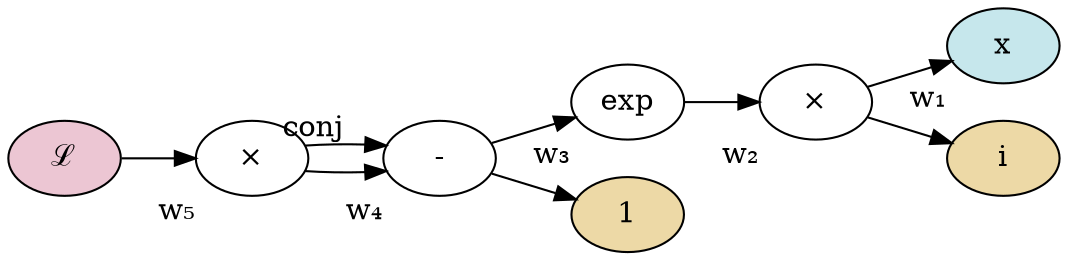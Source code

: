 digraph graphname {
    graph [truecolor=true bgcolor="transparent"]
	node [style=filled fillcolor="white"]

    rankdir=LR;

    // Labelling
    x    [ xlabel="w&#8321;" ]
    mul1 [ xlabel="w&#8322;" ]
    exp  [ xlabel="w&#8323;" ]
    decrement [ xlabel="w&#8324;" ]
    mul2 [ xlabel="w&#8325;" ]

    //  Names
    imag [ label="i" ]
    loss [ label="&#8466;" ]
    mul1 [ label="&times;" ]
    mul2 [ label="&times;" ]
    decrement [ label="-" ]
    one [ label="1" ]

    //  Colours
    loss [ fillcolor="#ecc6d3" ]
    x    [ fillcolor="#c6e7ec" ]
    imag [ fillcolor="#edd9a6" ]
    one  [ fillcolor="#edd9a6" ]

    // Model
    loss -> mul2 -> decrement -> exp -> mul1 -> x
    decrement -> one
    mul1 -> imag
    mul2 -> decrement  [ xlabel="conj" ]
}